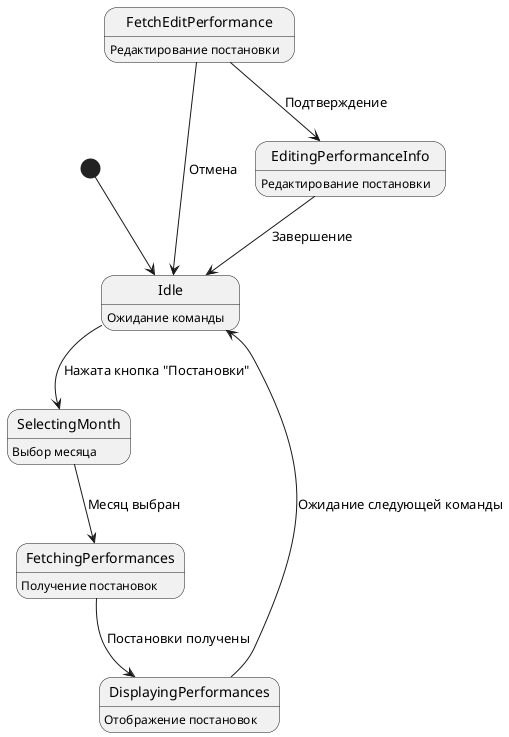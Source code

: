 @startuml
[*] --> Idle

Idle : Ожидание команды
Idle --> SelectingMonth : Нажата кнопка "Постановки"
SelectingMonth : Выбор месяца
SelectingMonth --> FetchingPerformances : Месяц выбран
FetchingPerformances : Получение постановок
FetchingPerformances --> DisplayingPerformances : Постановки получены
DisplayingPerformances : Отображение постановок
DisplayingPerformances --> Idle : Ожидание следующей команды

FetchEditPerformance : Редактирование постановки
FetchEditPerformance --> Idle : Отмена
FetchEditPerformance --> EditingPerformanceInfo : Подтверждение

EditingPerformanceInfo : Редактирование постановки
EditingPerformanceInfo --> Idle : Завершение
@enduml
